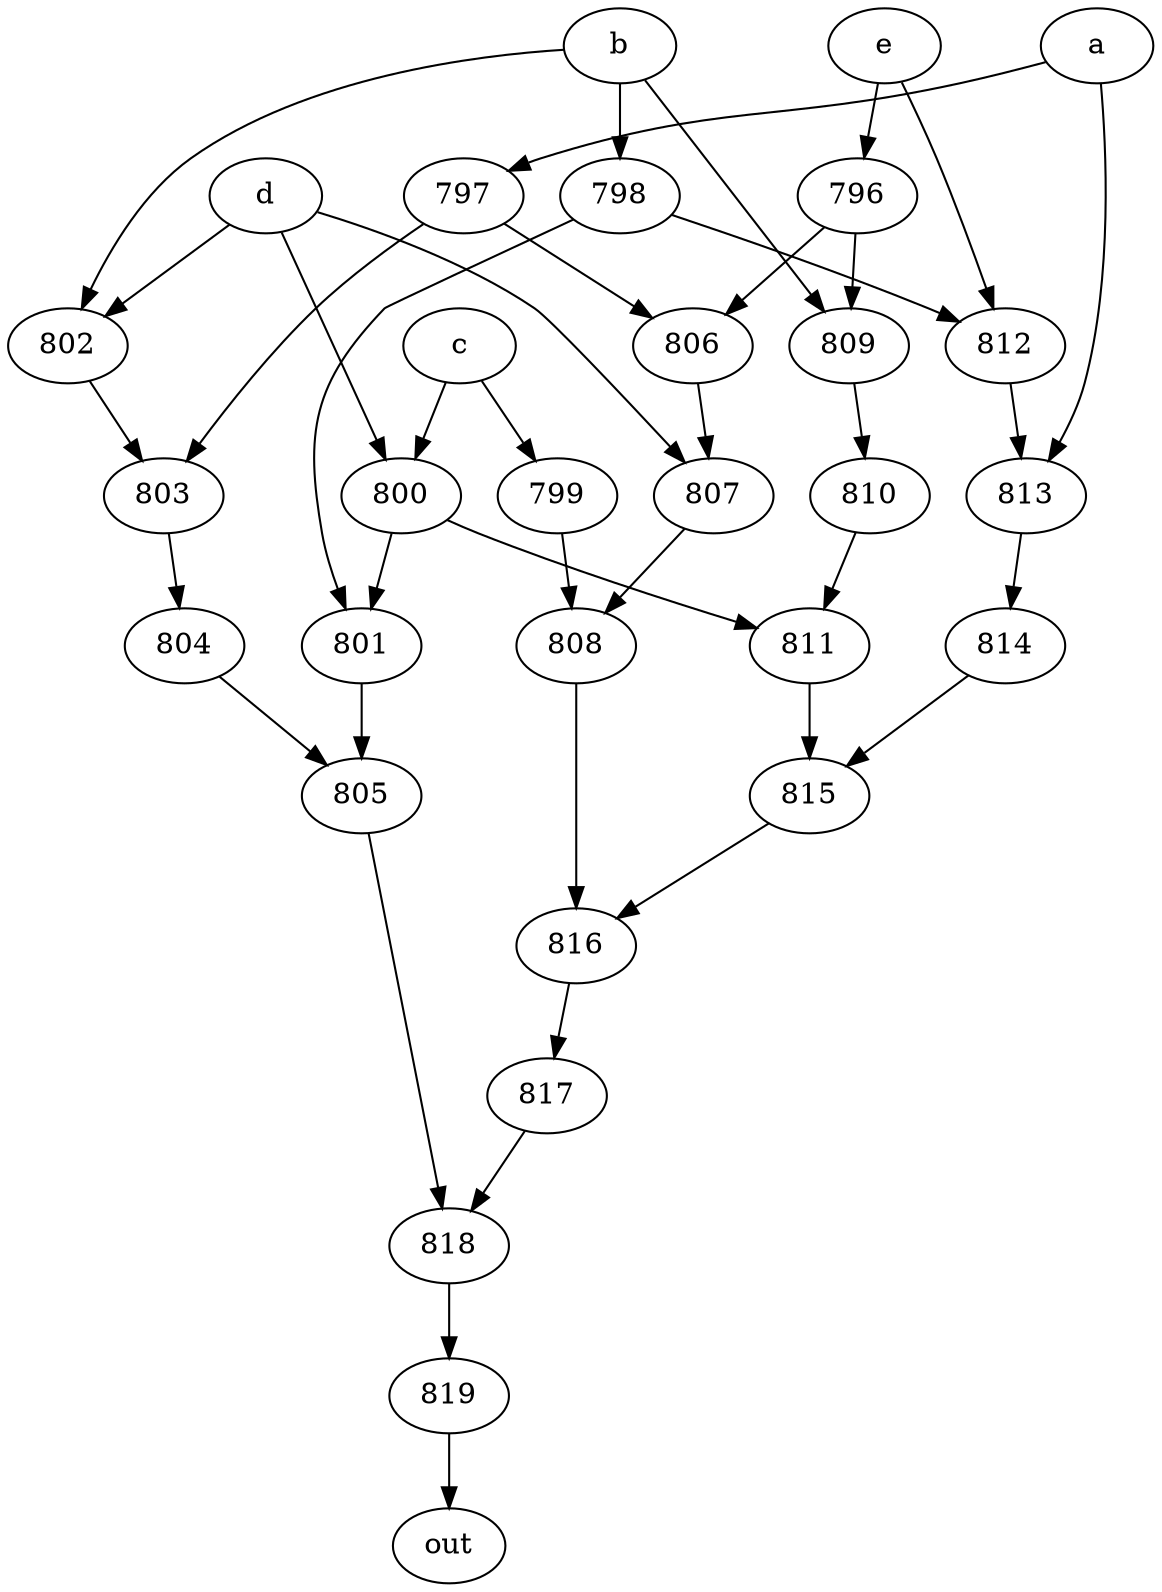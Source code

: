strict digraph "" {
	819 -> out;
	a -> 797;
	a -> 813;
	797 -> 803;
	797 -> 806;
	813 -> 814;
	803 -> 804;
	806 -> 807;
	814 -> 815;
	b -> 798;
	b -> 802;
	b -> 809;
	798 -> 801;
	798 -> 812;
	802 -> 803;
	809 -> 810;
	801 -> 805;
	812 -> 813;
	810 -> 811;
	c -> 799;
	c -> 800;
	799 -> 808;
	800 -> 801;
	800 -> 811;
	808 -> 816;
	811 -> 815;
	d -> 802;
	d -> 800;
	d -> 807;
	807 -> 808;
	e -> 812;
	e -> 796;
	796 -> 806;
	796 -> 809;
	804 -> 805;
	805 -> 818;
	816 -> 817;
	815 -> 816;
	818 -> 819;
	817 -> 818;
}
